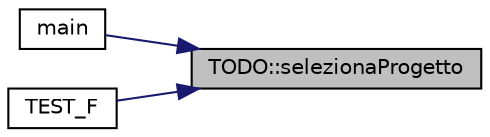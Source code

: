 digraph "TODO::selezionaProgetto"
{
 // LATEX_PDF_SIZE
  edge [fontname="Helvetica",fontsize="10",labelfontname="Helvetica",labelfontsize="10"];
  node [fontname="Helvetica",fontsize="10",shape=record];
  rankdir="RL";
  Node13 [label="TODO::selezionaProgetto",height=0.2,width=0.4,color="black", fillcolor="grey75", style="filled", fontcolor="black",tooltip="selezione di un progetto esistente"];
  Node13 -> Node14 [dir="back",color="midnightblue",fontsize="10",style="solid",fontname="Helvetica"];
  Node14 [label="main",height=0.2,width=0.4,color="black", fillcolor="white", style="filled",URL="$main_8cpp.html#a840291bc02cba5474a4cb46a9b9566fe",tooltip=" "];
  Node13 -> Node15 [dir="back",color="midnightblue",fontsize="10",style="solid",fontname="Helvetica"];
  Node15 [label="TEST_F",height=0.2,width=0.4,color="black", fillcolor="white", style="filled",URL="$test_8cpp.html#a7dd4b1decceaa6330bcb1da517890434",tooltip=" "];
}
